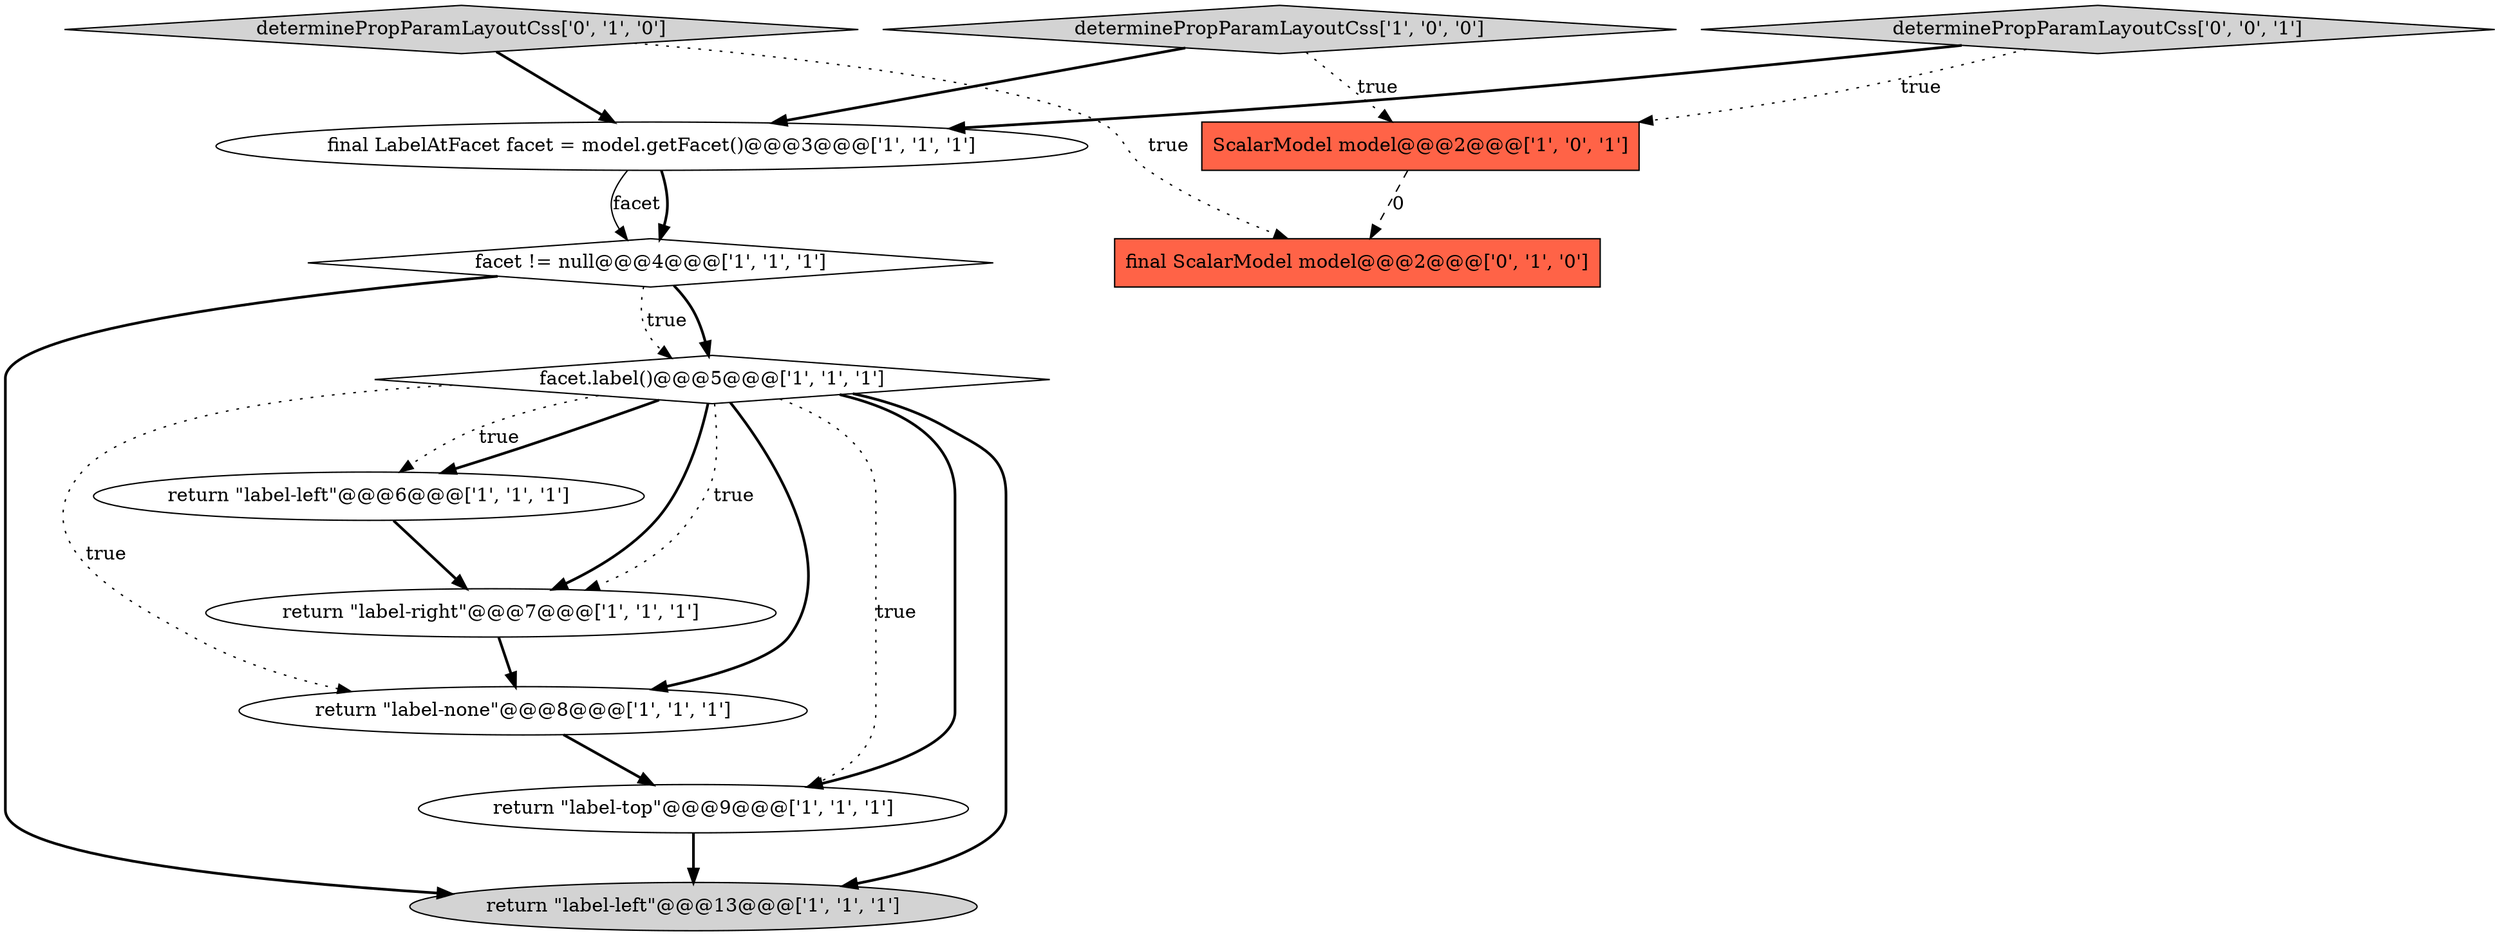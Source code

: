 digraph {
4 [style = filled, label = "facet.label()@@@5@@@['1', '1', '1']", fillcolor = white, shape = diamond image = "AAA0AAABBB1BBB"];
11 [style = filled, label = "determinePropParamLayoutCss['0', '1', '0']", fillcolor = lightgray, shape = diamond image = "AAA0AAABBB2BBB"];
2 [style = filled, label = "ScalarModel model@@@2@@@['1', '0', '1']", fillcolor = tomato, shape = box image = "AAA0AAABBB1BBB"];
0 [style = filled, label = "facet != null@@@4@@@['1', '1', '1']", fillcolor = white, shape = diamond image = "AAA0AAABBB1BBB"];
5 [style = filled, label = "return \"label-none\"@@@8@@@['1', '1', '1']", fillcolor = white, shape = ellipse image = "AAA0AAABBB1BBB"];
9 [style = filled, label = "return \"label-top\"@@@9@@@['1', '1', '1']", fillcolor = white, shape = ellipse image = "AAA0AAABBB1BBB"];
10 [style = filled, label = "final ScalarModel model@@@2@@@['0', '1', '0']", fillcolor = tomato, shape = box image = "AAA1AAABBB2BBB"];
12 [style = filled, label = "determinePropParamLayoutCss['0', '0', '1']", fillcolor = lightgray, shape = diamond image = "AAA0AAABBB3BBB"];
1 [style = filled, label = "return \"label-left\"@@@6@@@['1', '1', '1']", fillcolor = white, shape = ellipse image = "AAA0AAABBB1BBB"];
8 [style = filled, label = "return \"label-right\"@@@7@@@['1', '1', '1']", fillcolor = white, shape = ellipse image = "AAA0AAABBB1BBB"];
6 [style = filled, label = "return \"label-left\"@@@13@@@['1', '1', '1']", fillcolor = lightgray, shape = ellipse image = "AAA0AAABBB1BBB"];
7 [style = filled, label = "final LabelAtFacet facet = model.getFacet()@@@3@@@['1', '1', '1']", fillcolor = white, shape = ellipse image = "AAA0AAABBB1BBB"];
3 [style = filled, label = "determinePropParamLayoutCss['1', '0', '0']", fillcolor = lightgray, shape = diamond image = "AAA0AAABBB1BBB"];
0->6 [style = bold, label=""];
12->7 [style = bold, label=""];
4->6 [style = bold, label=""];
0->4 [style = bold, label=""];
8->5 [style = bold, label=""];
11->10 [style = dotted, label="true"];
4->5 [style = bold, label=""];
1->8 [style = bold, label=""];
2->10 [style = dashed, label="0"];
4->8 [style = bold, label=""];
5->9 [style = bold, label=""];
4->1 [style = dotted, label="true"];
3->7 [style = bold, label=""];
12->2 [style = dotted, label="true"];
4->1 [style = bold, label=""];
4->8 [style = dotted, label="true"];
11->7 [style = bold, label=""];
9->6 [style = bold, label=""];
4->9 [style = bold, label=""];
3->2 [style = dotted, label="true"];
7->0 [style = bold, label=""];
4->5 [style = dotted, label="true"];
4->9 [style = dotted, label="true"];
7->0 [style = solid, label="facet"];
0->4 [style = dotted, label="true"];
}

